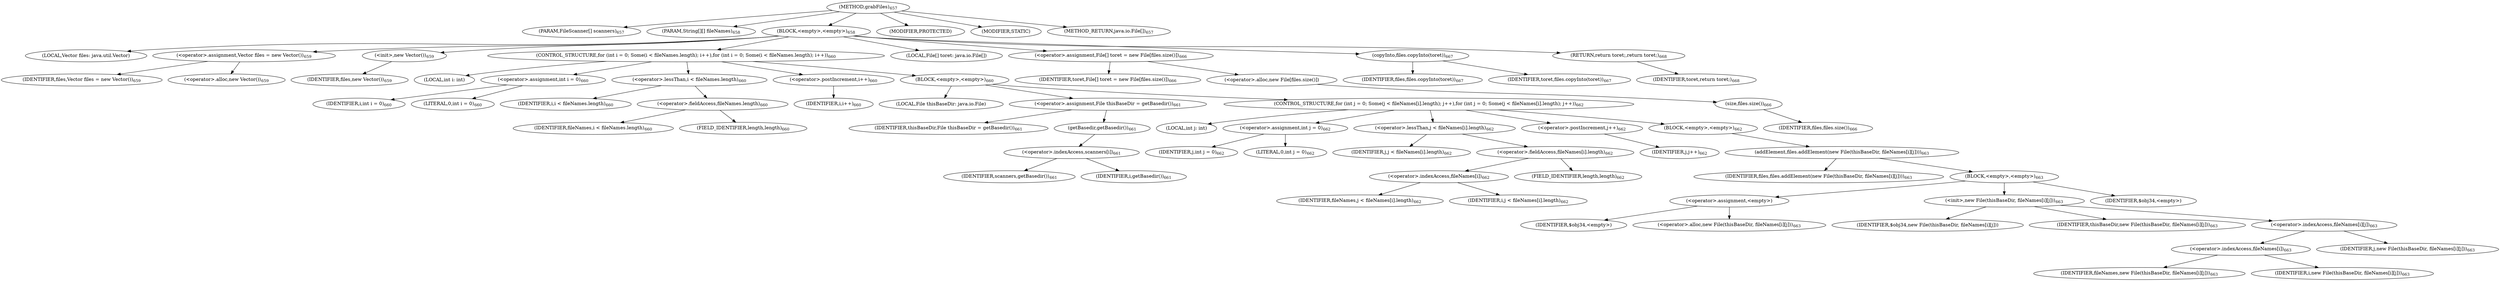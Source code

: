 digraph "grabFiles" {  
"1557" [label = <(METHOD,grabFiles)<SUB>657</SUB>> ]
"1558" [label = <(PARAM,FileScanner[] scanners)<SUB>657</SUB>> ]
"1559" [label = <(PARAM,String[][] fileNames)<SUB>658</SUB>> ]
"1560" [label = <(BLOCK,&lt;empty&gt;,&lt;empty&gt;)<SUB>658</SUB>> ]
"73" [label = <(LOCAL,Vector files: java.util.Vector)> ]
"1561" [label = <(&lt;operator&gt;.assignment,Vector files = new Vector())<SUB>659</SUB>> ]
"1562" [label = <(IDENTIFIER,files,Vector files = new Vector())<SUB>659</SUB>> ]
"1563" [label = <(&lt;operator&gt;.alloc,new Vector())<SUB>659</SUB>> ]
"1564" [label = <(&lt;init&gt;,new Vector())<SUB>659</SUB>> ]
"72" [label = <(IDENTIFIER,files,new Vector())<SUB>659</SUB>> ]
"1565" [label = <(CONTROL_STRUCTURE,for (int i = 0; Some(i &lt; fileNames.length); i++),for (int i = 0; Some(i &lt; fileNames.length); i++))<SUB>660</SUB>> ]
"1566" [label = <(LOCAL,int i: int)> ]
"1567" [label = <(&lt;operator&gt;.assignment,int i = 0)<SUB>660</SUB>> ]
"1568" [label = <(IDENTIFIER,i,int i = 0)<SUB>660</SUB>> ]
"1569" [label = <(LITERAL,0,int i = 0)<SUB>660</SUB>> ]
"1570" [label = <(&lt;operator&gt;.lessThan,i &lt; fileNames.length)<SUB>660</SUB>> ]
"1571" [label = <(IDENTIFIER,i,i &lt; fileNames.length)<SUB>660</SUB>> ]
"1572" [label = <(&lt;operator&gt;.fieldAccess,fileNames.length)<SUB>660</SUB>> ]
"1573" [label = <(IDENTIFIER,fileNames,i &lt; fileNames.length)<SUB>660</SUB>> ]
"1574" [label = <(FIELD_IDENTIFIER,length,length)<SUB>660</SUB>> ]
"1575" [label = <(&lt;operator&gt;.postIncrement,i++)<SUB>660</SUB>> ]
"1576" [label = <(IDENTIFIER,i,i++)<SUB>660</SUB>> ]
"1577" [label = <(BLOCK,&lt;empty&gt;,&lt;empty&gt;)<SUB>660</SUB>> ]
"1578" [label = <(LOCAL,File thisBaseDir: java.io.File)> ]
"1579" [label = <(&lt;operator&gt;.assignment,File thisBaseDir = getBasedir())<SUB>661</SUB>> ]
"1580" [label = <(IDENTIFIER,thisBaseDir,File thisBaseDir = getBasedir())<SUB>661</SUB>> ]
"1581" [label = <(getBasedir,getBasedir())<SUB>661</SUB>> ]
"1582" [label = <(&lt;operator&gt;.indexAccess,scanners[i])<SUB>661</SUB>> ]
"1583" [label = <(IDENTIFIER,scanners,getBasedir())<SUB>661</SUB>> ]
"1584" [label = <(IDENTIFIER,i,getBasedir())<SUB>661</SUB>> ]
"1585" [label = <(CONTROL_STRUCTURE,for (int j = 0; Some(j &lt; fileNames[i].length); j++),for (int j = 0; Some(j &lt; fileNames[i].length); j++))<SUB>662</SUB>> ]
"1586" [label = <(LOCAL,int j: int)> ]
"1587" [label = <(&lt;operator&gt;.assignment,int j = 0)<SUB>662</SUB>> ]
"1588" [label = <(IDENTIFIER,j,int j = 0)<SUB>662</SUB>> ]
"1589" [label = <(LITERAL,0,int j = 0)<SUB>662</SUB>> ]
"1590" [label = <(&lt;operator&gt;.lessThan,j &lt; fileNames[i].length)<SUB>662</SUB>> ]
"1591" [label = <(IDENTIFIER,j,j &lt; fileNames[i].length)<SUB>662</SUB>> ]
"1592" [label = <(&lt;operator&gt;.fieldAccess,fileNames[i].length)<SUB>662</SUB>> ]
"1593" [label = <(&lt;operator&gt;.indexAccess,fileNames[i])<SUB>662</SUB>> ]
"1594" [label = <(IDENTIFIER,fileNames,j &lt; fileNames[i].length)<SUB>662</SUB>> ]
"1595" [label = <(IDENTIFIER,i,j &lt; fileNames[i].length)<SUB>662</SUB>> ]
"1596" [label = <(FIELD_IDENTIFIER,length,length)<SUB>662</SUB>> ]
"1597" [label = <(&lt;operator&gt;.postIncrement,j++)<SUB>662</SUB>> ]
"1598" [label = <(IDENTIFIER,j,j++)<SUB>662</SUB>> ]
"1599" [label = <(BLOCK,&lt;empty&gt;,&lt;empty&gt;)<SUB>662</SUB>> ]
"1600" [label = <(addElement,files.addElement(new File(thisBaseDir, fileNames[i][j])))<SUB>663</SUB>> ]
"1601" [label = <(IDENTIFIER,files,files.addElement(new File(thisBaseDir, fileNames[i][j])))<SUB>663</SUB>> ]
"1602" [label = <(BLOCK,&lt;empty&gt;,&lt;empty&gt;)<SUB>663</SUB>> ]
"1603" [label = <(&lt;operator&gt;.assignment,&lt;empty&gt;)> ]
"1604" [label = <(IDENTIFIER,$obj34,&lt;empty&gt;)> ]
"1605" [label = <(&lt;operator&gt;.alloc,new File(thisBaseDir, fileNames[i][j]))<SUB>663</SUB>> ]
"1606" [label = <(&lt;init&gt;,new File(thisBaseDir, fileNames[i][j]))<SUB>663</SUB>> ]
"1607" [label = <(IDENTIFIER,$obj34,new File(thisBaseDir, fileNames[i][j]))> ]
"1608" [label = <(IDENTIFIER,thisBaseDir,new File(thisBaseDir, fileNames[i][j]))<SUB>663</SUB>> ]
"1609" [label = <(&lt;operator&gt;.indexAccess,fileNames[i][j])<SUB>663</SUB>> ]
"1610" [label = <(&lt;operator&gt;.indexAccess,fileNames[i])<SUB>663</SUB>> ]
"1611" [label = <(IDENTIFIER,fileNames,new File(thisBaseDir, fileNames[i][j]))<SUB>663</SUB>> ]
"1612" [label = <(IDENTIFIER,i,new File(thisBaseDir, fileNames[i][j]))<SUB>663</SUB>> ]
"1613" [label = <(IDENTIFIER,j,new File(thisBaseDir, fileNames[i][j]))<SUB>663</SUB>> ]
"1614" [label = <(IDENTIFIER,$obj34,&lt;empty&gt;)> ]
"1615" [label = <(LOCAL,File[] toret: java.io.File[])> ]
"1616" [label = <(&lt;operator&gt;.assignment,File[] toret = new File[files.size()])<SUB>666</SUB>> ]
"1617" [label = <(IDENTIFIER,toret,File[] toret = new File[files.size()])<SUB>666</SUB>> ]
"1618" [label = <(&lt;operator&gt;.alloc,new File[files.size()])> ]
"1619" [label = <(size,files.size())<SUB>666</SUB>> ]
"1620" [label = <(IDENTIFIER,files,files.size())<SUB>666</SUB>> ]
"1621" [label = <(copyInto,files.copyInto(toret))<SUB>667</SUB>> ]
"1622" [label = <(IDENTIFIER,files,files.copyInto(toret))<SUB>667</SUB>> ]
"1623" [label = <(IDENTIFIER,toret,files.copyInto(toret))<SUB>667</SUB>> ]
"1624" [label = <(RETURN,return toret;,return toret;)<SUB>668</SUB>> ]
"1625" [label = <(IDENTIFIER,toret,return toret;)<SUB>668</SUB>> ]
"1626" [label = <(MODIFIER,PROTECTED)> ]
"1627" [label = <(MODIFIER,STATIC)> ]
"1628" [label = <(METHOD_RETURN,java.io.File[])<SUB>657</SUB>> ]
  "1557" -> "1558" 
  "1557" -> "1559" 
  "1557" -> "1560" 
  "1557" -> "1626" 
  "1557" -> "1627" 
  "1557" -> "1628" 
  "1560" -> "73" 
  "1560" -> "1561" 
  "1560" -> "1564" 
  "1560" -> "1565" 
  "1560" -> "1615" 
  "1560" -> "1616" 
  "1560" -> "1621" 
  "1560" -> "1624" 
  "1561" -> "1562" 
  "1561" -> "1563" 
  "1564" -> "72" 
  "1565" -> "1566" 
  "1565" -> "1567" 
  "1565" -> "1570" 
  "1565" -> "1575" 
  "1565" -> "1577" 
  "1567" -> "1568" 
  "1567" -> "1569" 
  "1570" -> "1571" 
  "1570" -> "1572" 
  "1572" -> "1573" 
  "1572" -> "1574" 
  "1575" -> "1576" 
  "1577" -> "1578" 
  "1577" -> "1579" 
  "1577" -> "1585" 
  "1579" -> "1580" 
  "1579" -> "1581" 
  "1581" -> "1582" 
  "1582" -> "1583" 
  "1582" -> "1584" 
  "1585" -> "1586" 
  "1585" -> "1587" 
  "1585" -> "1590" 
  "1585" -> "1597" 
  "1585" -> "1599" 
  "1587" -> "1588" 
  "1587" -> "1589" 
  "1590" -> "1591" 
  "1590" -> "1592" 
  "1592" -> "1593" 
  "1592" -> "1596" 
  "1593" -> "1594" 
  "1593" -> "1595" 
  "1597" -> "1598" 
  "1599" -> "1600" 
  "1600" -> "1601" 
  "1600" -> "1602" 
  "1602" -> "1603" 
  "1602" -> "1606" 
  "1602" -> "1614" 
  "1603" -> "1604" 
  "1603" -> "1605" 
  "1606" -> "1607" 
  "1606" -> "1608" 
  "1606" -> "1609" 
  "1609" -> "1610" 
  "1609" -> "1613" 
  "1610" -> "1611" 
  "1610" -> "1612" 
  "1616" -> "1617" 
  "1616" -> "1618" 
  "1618" -> "1619" 
  "1619" -> "1620" 
  "1621" -> "1622" 
  "1621" -> "1623" 
  "1624" -> "1625" 
}
